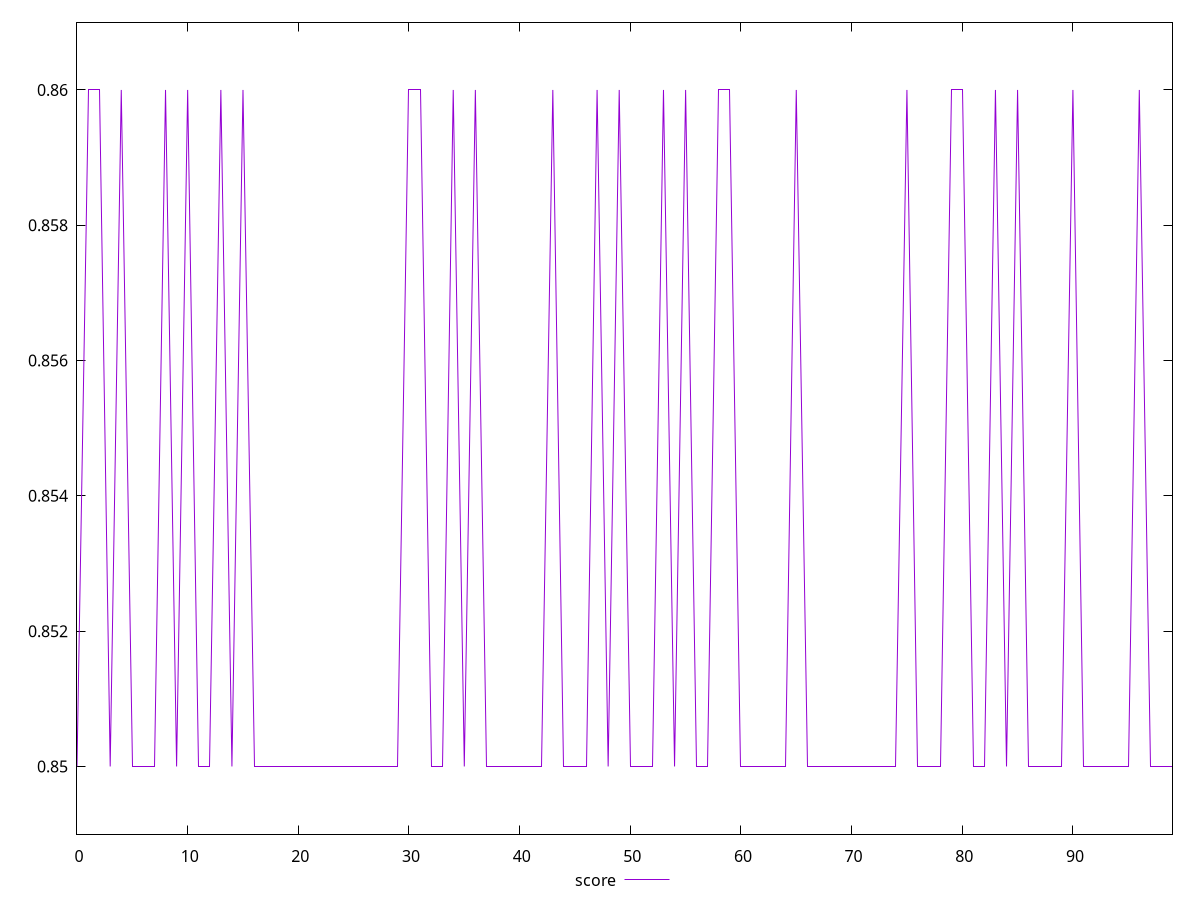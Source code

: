 reset

$score <<EOF
0 0.85
1 0.86
2 0.86
3 0.85
4 0.86
5 0.85
6 0.85
7 0.85
8 0.86
9 0.85
10 0.86
11 0.85
12 0.85
13 0.86
14 0.85
15 0.86
16 0.85
17 0.85
18 0.85
19 0.85
20 0.85
21 0.85
22 0.85
23 0.85
24 0.85
25 0.85
26 0.85
27 0.85
28 0.85
29 0.85
30 0.86
31 0.86
32 0.85
33 0.85
34 0.86
35 0.85
36 0.86
37 0.85
38 0.85
39 0.85
40 0.85
41 0.85
42 0.85
43 0.86
44 0.85
45 0.85
46 0.85
47 0.86
48 0.85
49 0.86
50 0.85
51 0.85
52 0.85
53 0.86
54 0.85
55 0.86
56 0.85
57 0.85
58 0.86
59 0.86
60 0.85
61 0.85
62 0.85
63 0.85
64 0.85
65 0.86
66 0.85
67 0.85
68 0.85
69 0.85
70 0.85
71 0.85
72 0.85
73 0.85
74 0.85
75 0.86
76 0.85
77 0.85
78 0.85
79 0.86
80 0.86
81 0.85
82 0.85
83 0.86
84 0.85
85 0.86
86 0.85
87 0.85
88 0.85
89 0.85
90 0.86
91 0.85
92 0.85
93 0.85
94 0.85
95 0.85
96 0.86
97 0.85
98 0.85
99 0.85
EOF

set key outside below
set xrange [0:99]
set yrange [0.849:0.861]
set trange [0.849:0.861]
set terminal svg size 640, 500 enhanced background rgb 'white'
set output "reports/report_00033_2021-03-01T14-23-16.841Z/first-contentful-paint/samples/astro-inner/score/values.svg"

plot $score title "score" with line

reset
